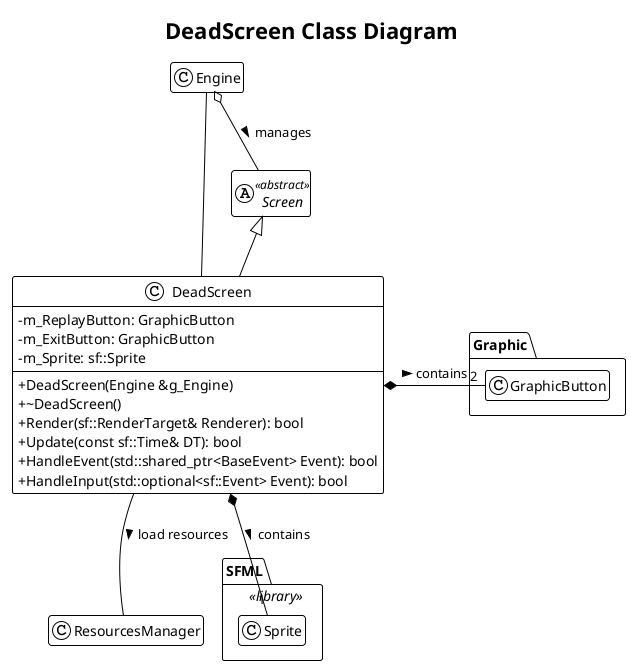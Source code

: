 @startuml
!theme plain
title DeadScreen Class Diagram

' Settings for better readability
skinparam classAttributeIconSize 0
hide empty members

' --- Core & Parent Classes ---
class Engine
abstract class Screen <<abstract>>
' --- SFML Library Classes ---
package SFML <<library>> {
    class Sprite
}

' --- Game Specific Classes ---
package Graphic {
    class GraphicButton
}

' --- The DeadScreen Class ---
class DeadScreen {
    - m_ReplayButton: GraphicButton
    - m_ExitButton: GraphicButton
    - m_Sprite: sf::Sprite
    --
    + DeadScreen(Engine &g_Engine)
    + ~DeadScreen()
    + Render(sf::RenderTarget& Renderer): bool
    + Update(const sf::Time& DT): bool
    + HandleEvent(std::shared_ptr<BaseEvent> Event): bool
    + HandleInput(std::optional<sf::Event> Event): bool
}

' --- RELATIONSHIPS ---

' ==> Inheritance (Is-A relationship)
' DeadScreen is a specific type of Screen.
Screen <|-- DeadScreen

' ==> Composition (Owns-A relationship)
' A DeadScreen is composed of these parts. Their lifetime is tied to the DeadScreen.
DeadScreen *-left- "2" GraphicButton : contains >
DeadScreen *-- "1" SFML.Sprite : contains >
DeadScreen -- ResourcesManager : load resources >
DeadScreen -u- Engine
' ==> Aggregation (Has-A relationship)
' The Engine manages the Screen, and the Screen holds a reference back to the Engine.
Engine o-d- Screen : manages >
@enduml